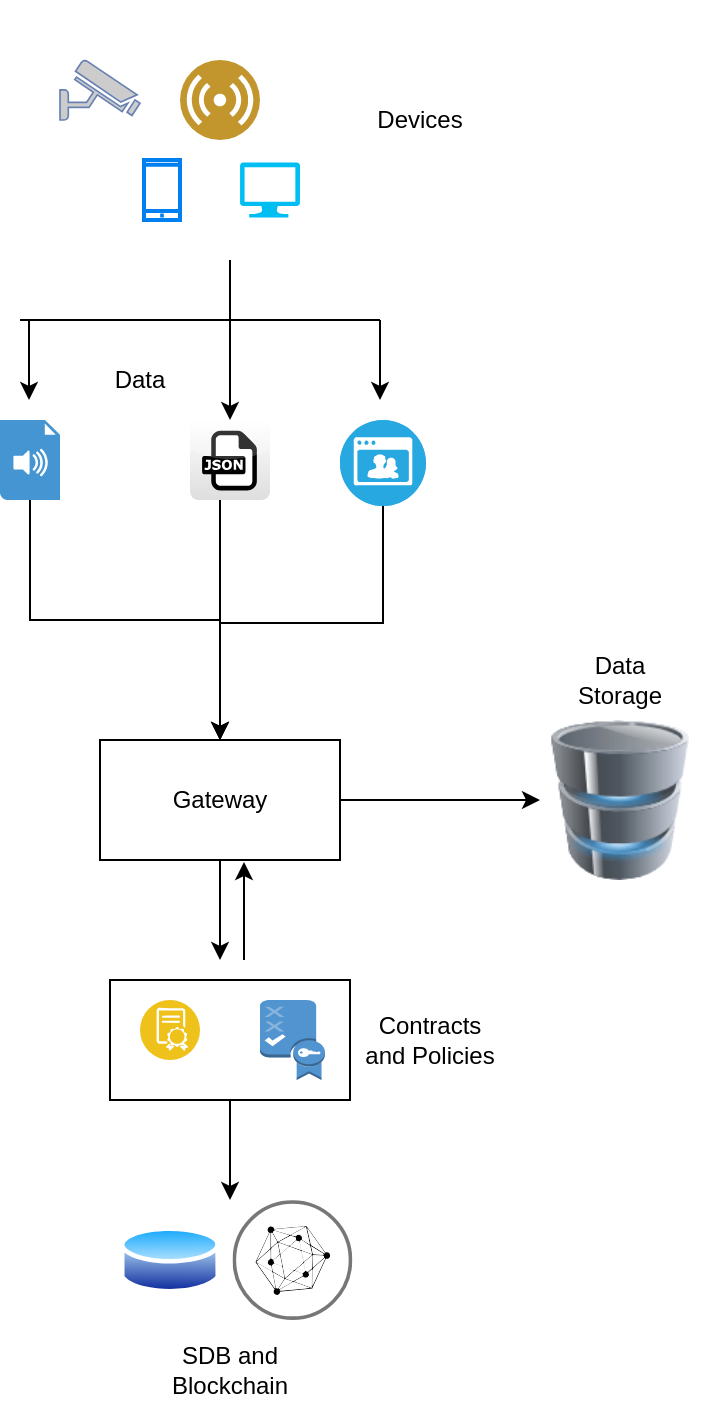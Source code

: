 <mxfile version="13.5.3" type="device"><diagram id="nnbY45g5-x-on8abOS2U" name="Page-1"><mxGraphModel dx="1410" dy="654" grid="1" gridSize="10" guides="1" tooltips="1" connect="1" arrows="1" fold="1" page="1" pageScale="1" pageWidth="850" pageHeight="1100" math="0" shadow="0"><root><mxCell id="0"/><mxCell id="1" parent="0"/><mxCell id="9Nzva3oiLEnOeA6qA_Dl-1" value="" style="fontColor=#0066CC;verticalAlign=top;verticalLabelPosition=bottom;labelPosition=center;align=center;html=1;outlineConnect=0;fillColor=#CCCCCC;strokeColor=#6881B3;gradientColor=none;gradientDirection=north;strokeWidth=2;shape=mxgraph.networks.security_camera;" vertex="1" parent="1"><mxGeometry x="320" y="70" width="40" height="30" as="geometry"/></mxCell><mxCell id="9Nzva3oiLEnOeA6qA_Dl-2" value="" style="aspect=fixed;perimeter=ellipsePerimeter;html=1;align=center;shadow=0;dashed=0;fontColor=#4277BB;labelBackgroundColor=#ffffff;fontSize=12;spacingTop=3;image;image=img/lib/ibm/users/sensor.svg;" vertex="1" parent="1"><mxGeometry x="380" y="70" width="40" height="40" as="geometry"/></mxCell><mxCell id="9Nzva3oiLEnOeA6qA_Dl-3" value="" style="shape=image;html=1;verticalAlign=top;verticalLabelPosition=bottom;labelBackgroundColor=#ffffff;imageAspect=0;aspect=fixed;image=https://cdn2.iconfinder.com/data/icons/freecns-cumulus/32/519875-84_Thermometer_Full-128.png" vertex="1" parent="1"><mxGeometry x="430" y="70" width="40" height="40" as="geometry"/></mxCell><mxCell id="9Nzva3oiLEnOeA6qA_Dl-4" value="" style="html=1;verticalLabelPosition=bottom;align=center;labelBackgroundColor=#ffffff;verticalAlign=top;strokeWidth=2;strokeColor=#0080F0;shadow=0;dashed=0;shape=mxgraph.ios7.icons.smartphone;" vertex="1" parent="1"><mxGeometry x="362" y="120" width="18" height="30" as="geometry"/></mxCell><mxCell id="9Nzva3oiLEnOeA6qA_Dl-5" value="" style="verticalLabelPosition=bottom;html=1;verticalAlign=top;align=center;strokeColor=none;fillColor=#00BEF2;shape=mxgraph.azure.computer;pointerEvents=1;" vertex="1" parent="1"><mxGeometry x="410" y="121.25" width="30" height="27.5" as="geometry"/></mxCell><mxCell id="9Nzva3oiLEnOeA6qA_Dl-25" style="edgeStyle=orthogonalEdgeStyle;rounded=0;orthogonalLoop=1;jettySize=auto;html=1;entryX=0.5;entryY=0;entryDx=0;entryDy=0;" edge="1" parent="1" source="9Nzva3oiLEnOeA6qA_Dl-7" target="9Nzva3oiLEnOeA6qA_Dl-20"><mxGeometry relative="1" as="geometry"><Array as="points"><mxPoint x="305" y="350"/><mxPoint x="400" y="350"/></Array></mxGeometry></mxCell><mxCell id="9Nzva3oiLEnOeA6qA_Dl-7" value="" style="shadow=0;dashed=0;html=1;strokeColor=none;fillColor=#4495D1;labelPosition=center;verticalLabelPosition=bottom;verticalAlign=top;align=center;outlineConnect=0;shape=mxgraph.veeam.audio_file;" vertex="1" parent="1"><mxGeometry x="290" y="250" width="30" height="40" as="geometry"/></mxCell><mxCell id="9Nzva3oiLEnOeA6qA_Dl-23" style="edgeStyle=orthogonalEdgeStyle;rounded=0;orthogonalLoop=1;jettySize=auto;html=1;entryX=0.5;entryY=0;entryDx=0;entryDy=0;" edge="1" parent="1" source="9Nzva3oiLEnOeA6qA_Dl-8" target="9Nzva3oiLEnOeA6qA_Dl-20"><mxGeometry relative="1" as="geometry"><mxPoint x="405" y="360" as="targetPoint"/><Array as="points"><mxPoint x="400" y="320"/><mxPoint x="400" y="320"/></Array></mxGeometry></mxCell><mxCell id="9Nzva3oiLEnOeA6qA_Dl-8" value="" style="dashed=0;outlineConnect=0;html=1;align=center;labelPosition=center;verticalLabelPosition=bottom;verticalAlign=top;shape=mxgraph.webicons.json;gradientColor=#DFDEDE" vertex="1" parent="1"><mxGeometry x="385" y="250" width="40" height="40" as="geometry"/></mxCell><mxCell id="9Nzva3oiLEnOeA6qA_Dl-24" style="edgeStyle=orthogonalEdgeStyle;rounded=0;orthogonalLoop=1;jettySize=auto;html=1;entryX=0.5;entryY=0;entryDx=0;entryDy=0;" edge="1" parent="1" source="9Nzva3oiLEnOeA6qA_Dl-9" target="9Nzva3oiLEnOeA6qA_Dl-20"><mxGeometry relative="1" as="geometry"/></mxCell><mxCell id="9Nzva3oiLEnOeA6qA_Dl-9" value="" style="fillColor=#28A8E0;verticalLabelPosition=bottom;html=1;strokeColor=#ffffff;verticalAlign=top;align=center;points=[[0.145,0.145,0],[0.5,0,0],[0.855,0.145,0],[1,0.5,0],[0.855,0.855,0],[0.5,1,0],[0.145,0.855,0],[0,0.5,0]];pointerEvents=1;shape=mxgraph.cisco_safe.compositeIcon;bgIcon=ellipse;resIcon=mxgraph.cisco_safe.capability.video;" vertex="1" parent="1"><mxGeometry x="460" y="250" width="43" height="43" as="geometry"/></mxCell><mxCell id="9Nzva3oiLEnOeA6qA_Dl-13" style="edgeStyle=orthogonalEdgeStyle;rounded=0;orthogonalLoop=1;jettySize=auto;html=1;" edge="1" parent="1" source="9Nzva3oiLEnOeA6qA_Dl-12" target="9Nzva3oiLEnOeA6qA_Dl-8"><mxGeometry relative="1" as="geometry"><mxPoint x="405" y="230" as="targetPoint"/></mxGeometry></mxCell><mxCell id="9Nzva3oiLEnOeA6qA_Dl-12" value="" style="rounded=0;whiteSpace=wrap;html=1;fillColor=none;strokeColor=none;" vertex="1" parent="1"><mxGeometry x="300" y="40" width="210" height="130" as="geometry"/></mxCell><mxCell id="9Nzva3oiLEnOeA6qA_Dl-14" value="" style="endArrow=classic;html=1;" edge="1" parent="1"><mxGeometry width="50" height="50" relative="1" as="geometry"><mxPoint x="480" y="200" as="sourcePoint"/><mxPoint x="480" y="240" as="targetPoint"/></mxGeometry></mxCell><mxCell id="9Nzva3oiLEnOeA6qA_Dl-15" value="" style="endArrow=classic;html=1;" edge="1" parent="1"><mxGeometry width="50" height="50" relative="1" as="geometry"><mxPoint x="304.5" y="200" as="sourcePoint"/><mxPoint x="304.5" y="240" as="targetPoint"/></mxGeometry></mxCell><mxCell id="9Nzva3oiLEnOeA6qA_Dl-16" value="" style="endArrow=none;html=1;" edge="1" parent="1"><mxGeometry width="50" height="50" relative="1" as="geometry"><mxPoint x="300" y="200" as="sourcePoint"/><mxPoint x="480" y="200" as="targetPoint"/></mxGeometry></mxCell><mxCell id="9Nzva3oiLEnOeA6qA_Dl-19" value="" style="aspect=fixed;perimeter=ellipsePerimeter;html=1;align=center;shadow=0;dashed=0;fontColor=#4277BB;labelBackgroundColor=#ffffff;fontSize=12;spacingTop=3;image;image=img/lib/ibm/blockchain/hyperledger_fabric.svg;fillColor=none;" vertex="1" parent="1"><mxGeometry x="406.25" y="640" width="60" height="60" as="geometry"/></mxCell><mxCell id="9Nzva3oiLEnOeA6qA_Dl-27" style="edgeStyle=orthogonalEdgeStyle;rounded=0;orthogonalLoop=1;jettySize=auto;html=1;" edge="1" parent="1" source="9Nzva3oiLEnOeA6qA_Dl-20" target="9Nzva3oiLEnOeA6qA_Dl-26"><mxGeometry relative="1" as="geometry"/></mxCell><mxCell id="9Nzva3oiLEnOeA6qA_Dl-31" style="edgeStyle=orthogonalEdgeStyle;rounded=0;orthogonalLoop=1;jettySize=auto;html=1;" edge="1" parent="1" source="9Nzva3oiLEnOeA6qA_Dl-20"><mxGeometry relative="1" as="geometry"><mxPoint x="400" y="520" as="targetPoint"/></mxGeometry></mxCell><mxCell id="9Nzva3oiLEnOeA6qA_Dl-20" value="Gateway" style="rounded=0;whiteSpace=wrap;html=1;fillColor=none;" vertex="1" parent="1"><mxGeometry x="340" y="410" width="120" height="60" as="geometry"/></mxCell><mxCell id="9Nzva3oiLEnOeA6qA_Dl-22" value="" style="aspect=fixed;perimeter=ellipsePerimeter;html=1;align=center;shadow=0;dashed=0;spacingTop=3;image;image=img/lib/active_directory/database.svg;fillColor=none;" vertex="1" parent="1"><mxGeometry x="350" y="651.5" width="50" height="37" as="geometry"/></mxCell><mxCell id="9Nzva3oiLEnOeA6qA_Dl-26" value="" style="image;html=1;image=img/lib/clip_art/computers/Database_128x128.png;fillColor=none;" vertex="1" parent="1"><mxGeometry x="560" y="400" width="80" height="80" as="geometry"/></mxCell><mxCell id="9Nzva3oiLEnOeA6qA_Dl-28" value="" style="aspect=fixed;perimeter=ellipsePerimeter;html=1;align=center;shadow=0;dashed=0;fontColor=#4277BB;labelBackgroundColor=#ffffff;fontSize=12;spacingTop=3;image;image=img/lib/ibm/blockchain/smart_contract.svg;fillColor=none;" vertex="1" parent="1"><mxGeometry x="360" y="540" width="30" height="30" as="geometry"/></mxCell><mxCell id="9Nzva3oiLEnOeA6qA_Dl-29" value="" style="outlineConnect=0;dashed=0;verticalLabelPosition=bottom;verticalAlign=top;align=center;html=1;shape=mxgraph.aws3.policy;fillColor=#5294CF;gradientColor=none;" vertex="1" parent="1"><mxGeometry x="420" y="540" width="32.5" height="40" as="geometry"/></mxCell><mxCell id="9Nzva3oiLEnOeA6qA_Dl-33" style="edgeStyle=orthogonalEdgeStyle;rounded=0;orthogonalLoop=1;jettySize=auto;html=1;" edge="1" parent="1" source="9Nzva3oiLEnOeA6qA_Dl-32"><mxGeometry relative="1" as="geometry"><mxPoint x="405" y="640" as="targetPoint"/></mxGeometry></mxCell><mxCell id="9Nzva3oiLEnOeA6qA_Dl-32" value="" style="rounded=0;whiteSpace=wrap;html=1;fillColor=none;" vertex="1" parent="1"><mxGeometry x="345" y="530" width="120" height="60" as="geometry"/></mxCell><mxCell id="9Nzva3oiLEnOeA6qA_Dl-34" value="" style="endArrow=classic;html=1;entryX=0.6;entryY=1.017;entryDx=0;entryDy=0;entryPerimeter=0;" edge="1" parent="1" target="9Nzva3oiLEnOeA6qA_Dl-20"><mxGeometry width="50" height="50" relative="1" as="geometry"><mxPoint x="412" y="520" as="sourcePoint"/><mxPoint x="450" y="520" as="targetPoint"/></mxGeometry></mxCell><mxCell id="9Nzva3oiLEnOeA6qA_Dl-35" value="Devices" style="text;html=1;strokeColor=none;fillColor=none;align=center;verticalAlign=middle;whiteSpace=wrap;rounded=0;" vertex="1" parent="1"><mxGeometry x="480" y="90" width="40" height="20" as="geometry"/></mxCell><mxCell id="9Nzva3oiLEnOeA6qA_Dl-36" value="Data" style="text;html=1;strokeColor=none;fillColor=none;align=center;verticalAlign=middle;whiteSpace=wrap;rounded=0;" vertex="1" parent="1"><mxGeometry x="340" y="220" width="40" height="20" as="geometry"/></mxCell><mxCell id="9Nzva3oiLEnOeA6qA_Dl-37" value="Data Storage" style="text;html=1;strokeColor=none;fillColor=none;align=center;verticalAlign=middle;whiteSpace=wrap;rounded=0;" vertex="1" parent="1"><mxGeometry x="580" y="370" width="40" height="20" as="geometry"/></mxCell><mxCell id="9Nzva3oiLEnOeA6qA_Dl-38" value="Contracts and Policies" style="text;html=1;strokeColor=none;fillColor=none;align=center;verticalAlign=middle;whiteSpace=wrap;rounded=0;" vertex="1" parent="1"><mxGeometry x="470" y="550" width="70" height="20" as="geometry"/></mxCell><mxCell id="9Nzva3oiLEnOeA6qA_Dl-39" value="SDB and Blockchain" style="text;html=1;strokeColor=none;fillColor=none;align=center;verticalAlign=middle;whiteSpace=wrap;rounded=0;" vertex="1" parent="1"><mxGeometry x="365" y="710" width="80" height="30" as="geometry"/></mxCell></root></mxGraphModel></diagram></mxfile>